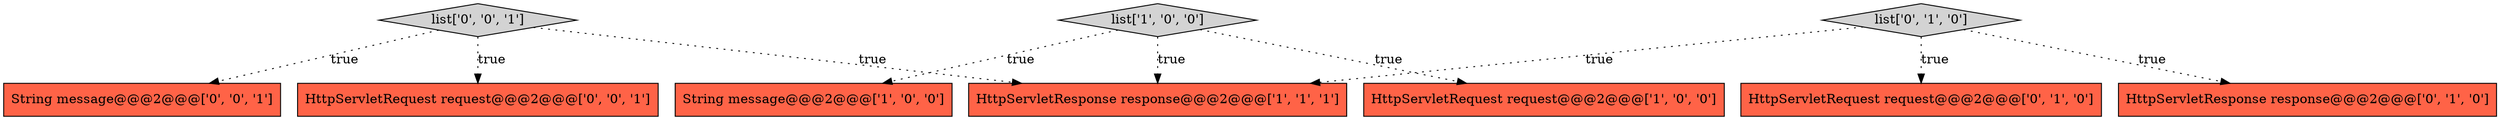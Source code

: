 digraph {
9 [style = filled, label = "String message@@@2@@@['0', '0', '1']", fillcolor = tomato, shape = box image = "AAA0AAABBB3BBB"];
1 [style = filled, label = "list['1', '0', '0']", fillcolor = lightgray, shape = diamond image = "AAA0AAABBB1BBB"];
6 [style = filled, label = "list['0', '1', '0']", fillcolor = lightgray, shape = diamond image = "AAA0AAABBB2BBB"];
4 [style = filled, label = "HttpServletRequest request@@@2@@@['0', '1', '0']", fillcolor = tomato, shape = box image = "AAA0AAABBB2BBB"];
2 [style = filled, label = "HttpServletRequest request@@@2@@@['1', '0', '0']", fillcolor = tomato, shape = box image = "AAA0AAABBB1BBB"];
5 [style = filled, label = "HttpServletResponse response@@@2@@@['0', '1', '0']", fillcolor = tomato, shape = box image = "AAA0AAABBB2BBB"];
7 [style = filled, label = "HttpServletRequest request@@@2@@@['0', '0', '1']", fillcolor = tomato, shape = box image = "AAA0AAABBB3BBB"];
0 [style = filled, label = "String message@@@2@@@['1', '0', '0']", fillcolor = tomato, shape = box image = "AAA0AAABBB1BBB"];
8 [style = filled, label = "list['0', '0', '1']", fillcolor = lightgray, shape = diamond image = "AAA0AAABBB3BBB"];
3 [style = filled, label = "HttpServletResponse response@@@2@@@['1', '1', '1']", fillcolor = tomato, shape = box image = "AAA0AAABBB1BBB"];
1->2 [style = dotted, label="true"];
6->5 [style = dotted, label="true"];
6->4 [style = dotted, label="true"];
8->3 [style = dotted, label="true"];
1->3 [style = dotted, label="true"];
8->7 [style = dotted, label="true"];
1->0 [style = dotted, label="true"];
6->3 [style = dotted, label="true"];
8->9 [style = dotted, label="true"];
}
